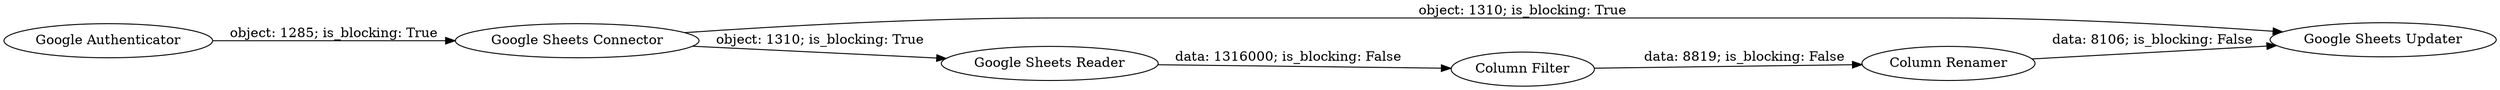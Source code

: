 digraph {
	"-9102724197161905296_5" [label="Google Sheets Connector"]
	"-9102724197161905296_7" [label="Column Filter"]
	"-9102724197161905296_14" [label="Column Renamer"]
	"-9102724197161905296_6" [label="Google Sheets Updater"]
	"-9102724197161905296_1" [label="Google Authenticator"]
	"-9102724197161905296_2" [label="Google Sheets Reader"]
	"-9102724197161905296_2" -> "-9102724197161905296_7" [label="data: 1316000; is_blocking: False"]
	"-9102724197161905296_7" -> "-9102724197161905296_14" [label="data: 8819; is_blocking: False"]
	"-9102724197161905296_1" -> "-9102724197161905296_5" [label="object: 1285; is_blocking: True"]
	"-9102724197161905296_14" -> "-9102724197161905296_6" [label="data: 8106; is_blocking: False"]
	"-9102724197161905296_5" -> "-9102724197161905296_6" [label="object: 1310; is_blocking: True"]
	"-9102724197161905296_5" -> "-9102724197161905296_2" [label="object: 1310; is_blocking: True"]
	rankdir=LR
}
